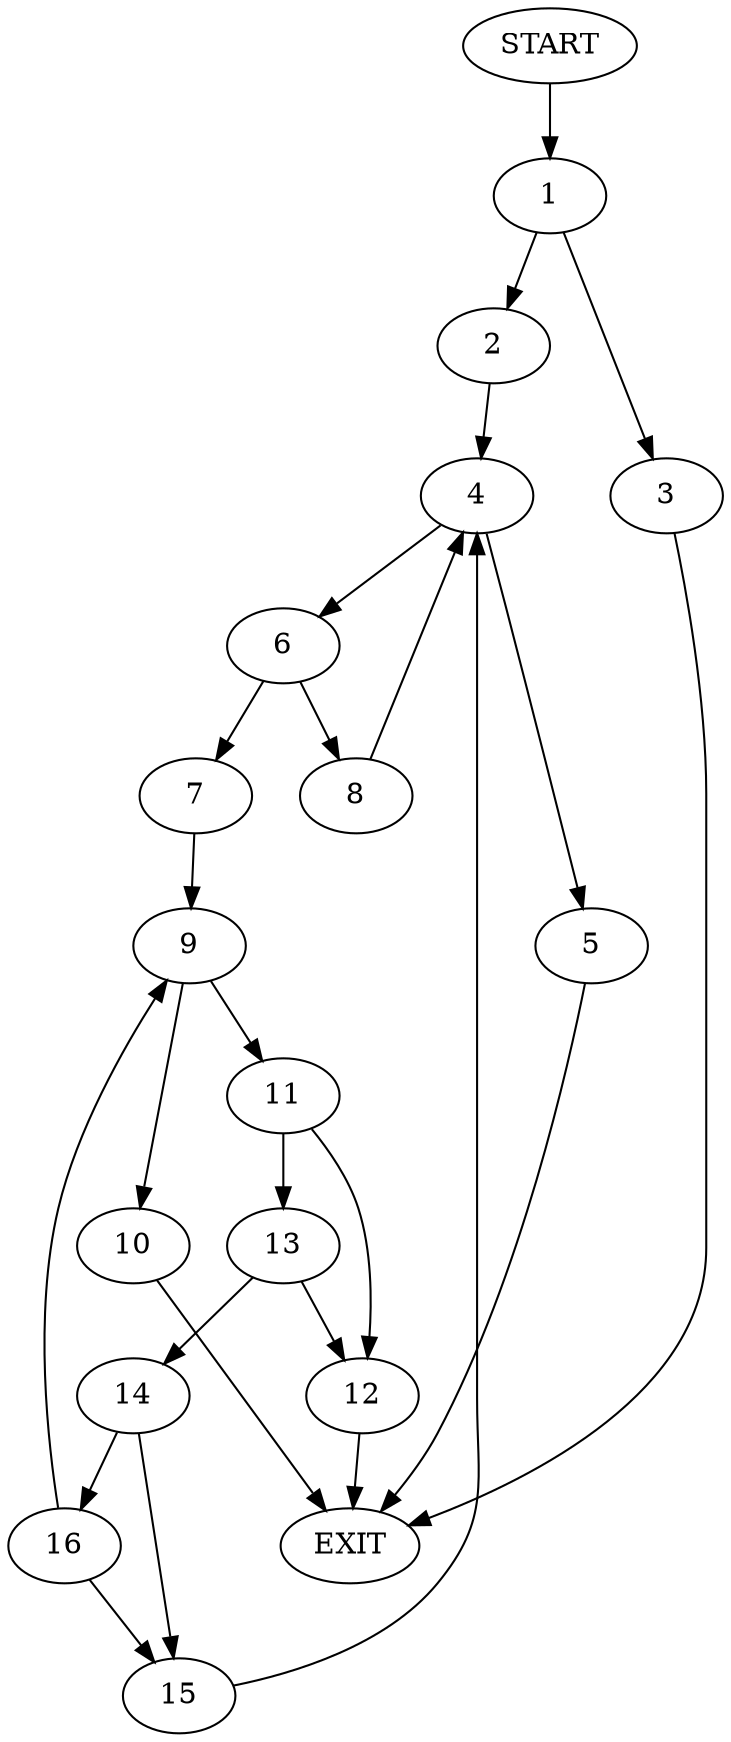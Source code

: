 digraph {
0 [label="START"]
17 [label="EXIT"]
0 -> 1
1 -> 2
1 -> 3
3 -> 17
2 -> 4
4 -> 5
4 -> 6
5 -> 17
6 -> 7
6 -> 8
7 -> 9
8 -> 4
9 -> 10
9 -> 11
10 -> 17
11 -> 12
11 -> 13
13 -> 12
13 -> 14
12 -> 17
14 -> 15
14 -> 16
16 -> 9
16 -> 15
15 -> 4
}
